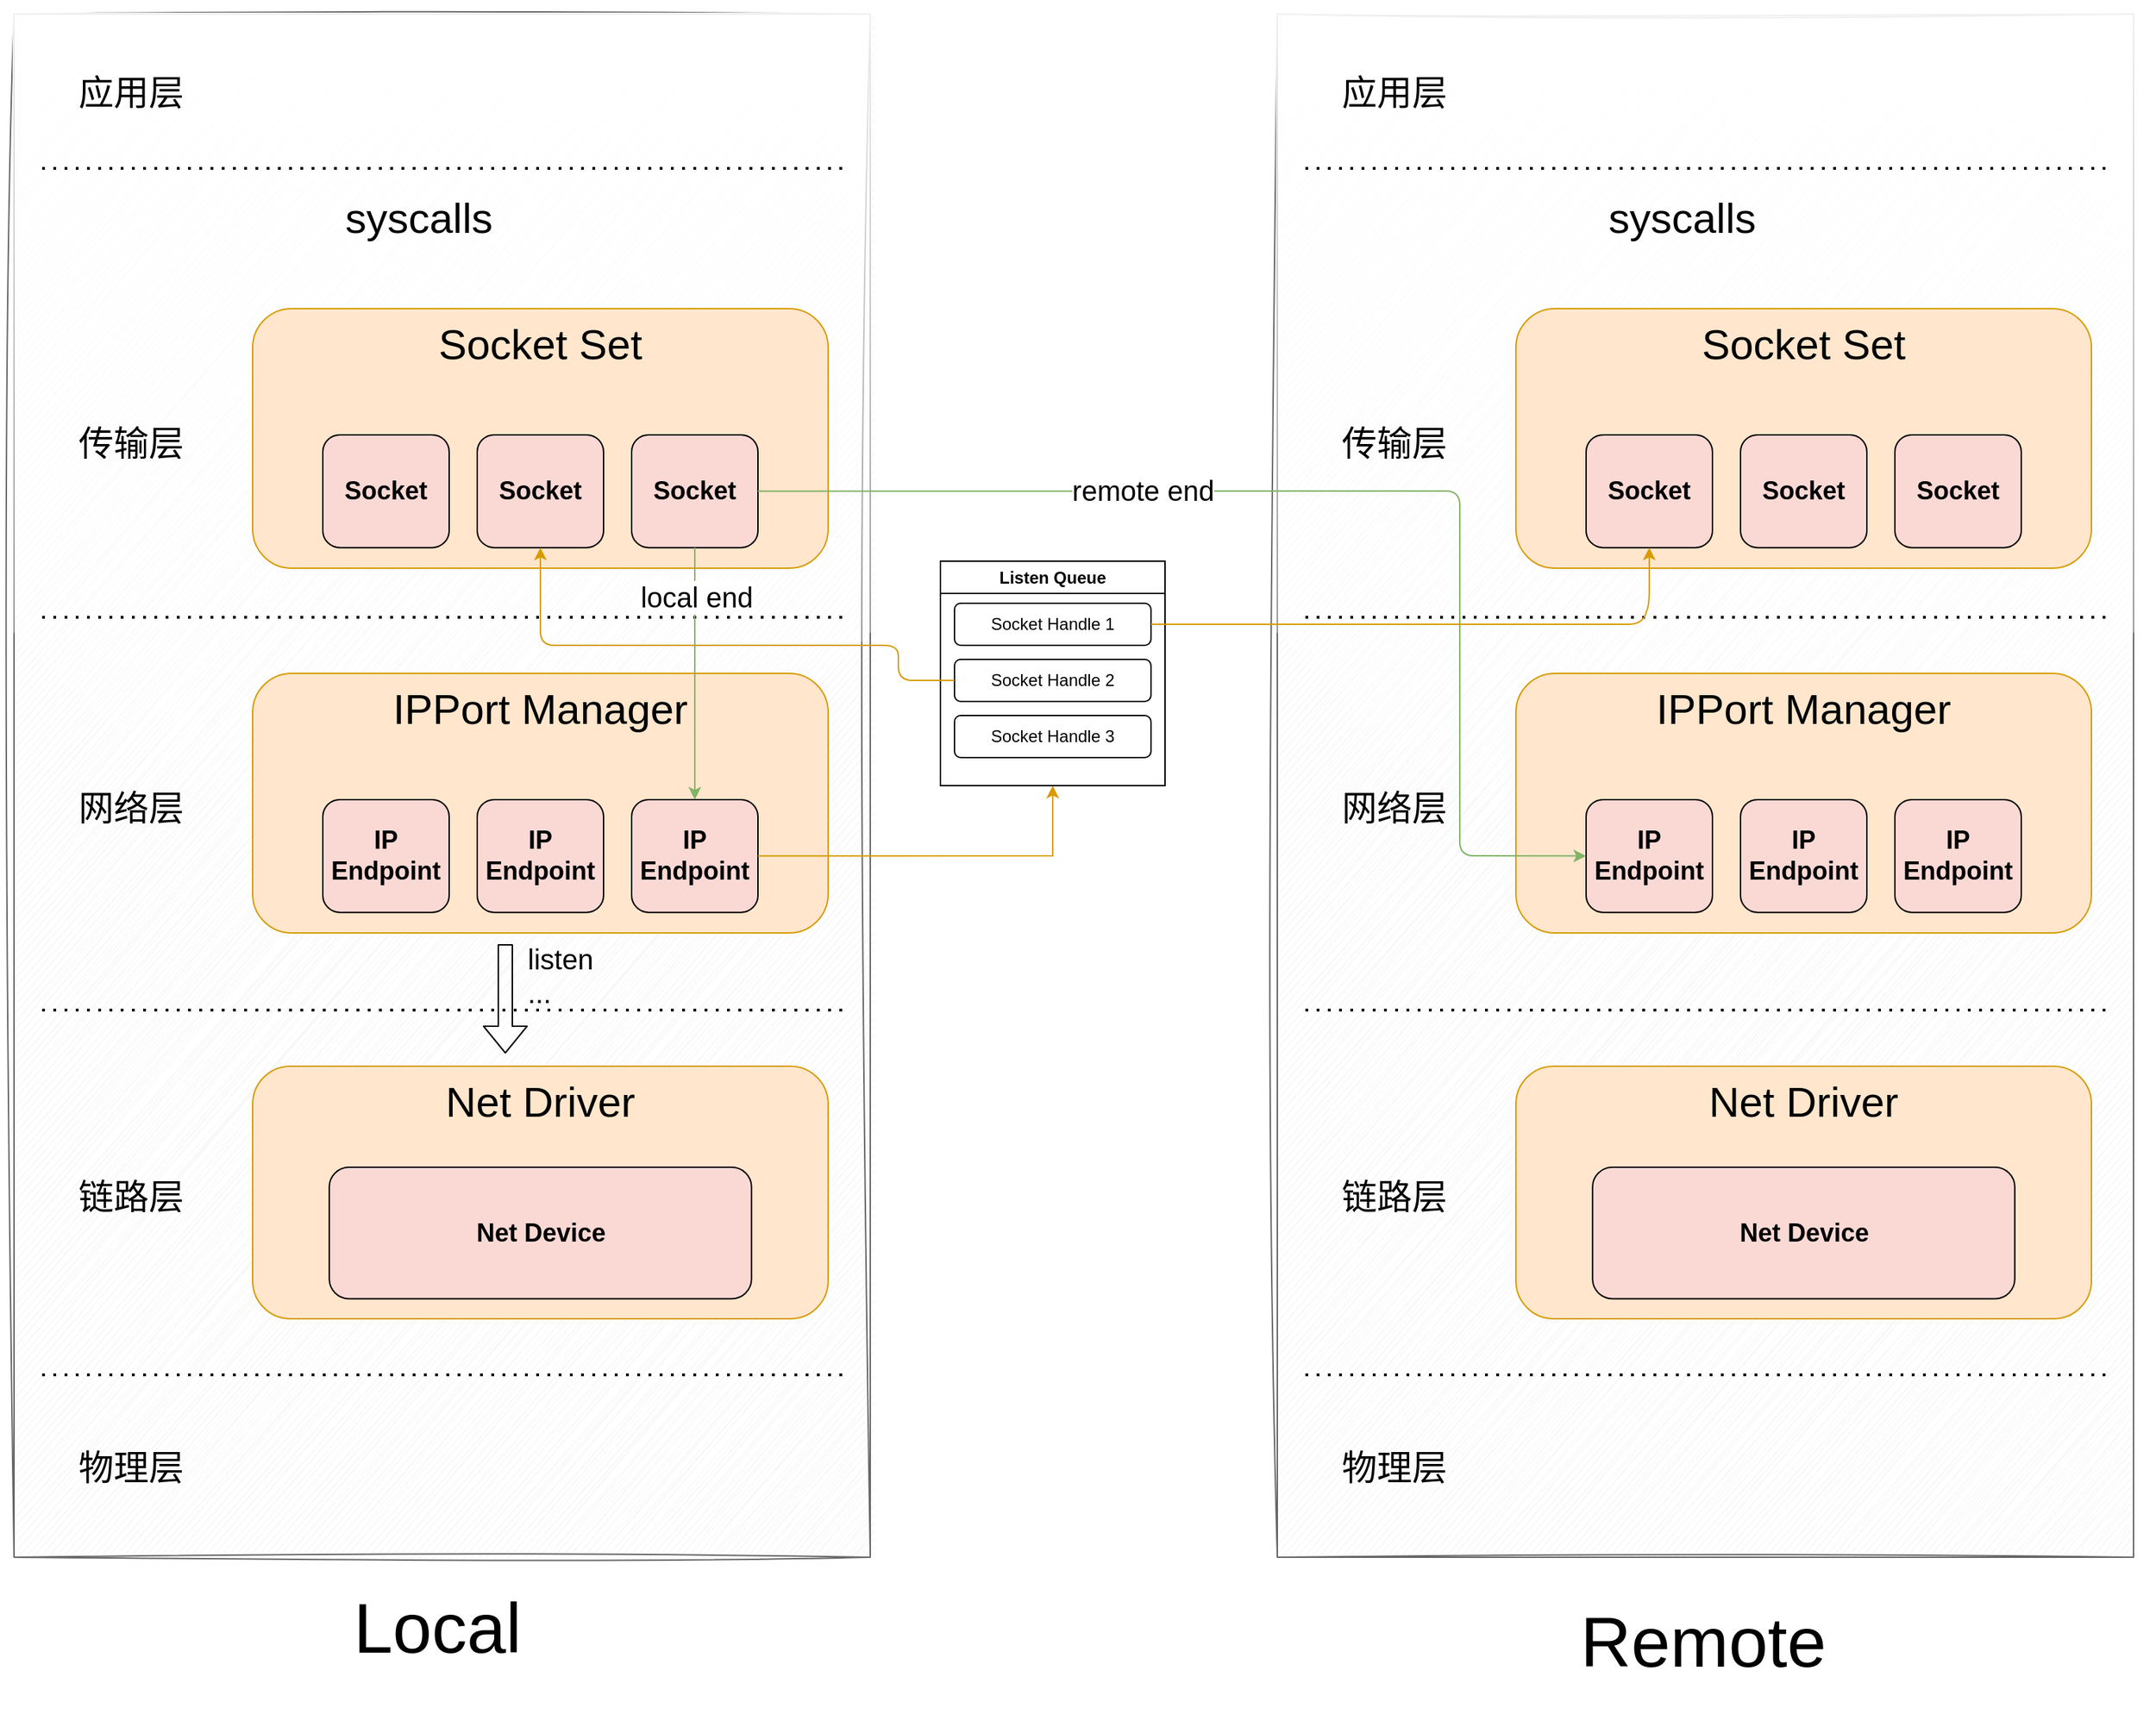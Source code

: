 <mxfile>
    <diagram id="Zyjt4p45oiKMfpCWewUb" name="第 1 页">
        <mxGraphModel dx="2384" dy="3940" grid="1" gridSize="10" guides="1" tooltips="1" connect="1" arrows="1" fold="1" page="1" pageScale="1" pageWidth="5000" pageHeight="2000" math="0" shadow="0">
            <root>
                <mxCell id="0"/>
                <mxCell id="1" parent="0"/>
                <mxCell id="84" value="" style="rounded=0;whiteSpace=wrap;html=1;strokeColor=none;" vertex="1" parent="1">
                    <mxGeometry x="130" y="-280" width="1535" height="1200" as="geometry"/>
                </mxCell>
                <mxCell id="42" value="" style="rounded=0;whiteSpace=wrap;html=1;fillColor=#f5f5f5;fontColor=#333333;strokeColor=#666666;sketch=1;curveFitting=1;jiggle=2;glass=1;" vertex="1" parent="1">
                    <mxGeometry x="1040" y="-270" width="610" height="1100" as="geometry"/>
                </mxCell>
                <mxCell id="11" value="" style="rounded=0;whiteSpace=wrap;html=1;fillColor=#f5f5f5;fontColor=#333333;strokeColor=#666666;sketch=1;curveFitting=1;jiggle=2;glass=1;" vertex="1" parent="1">
                    <mxGeometry x="140" y="-270" width="610" height="1100" as="geometry"/>
                </mxCell>
                <mxCell id="6" value="Net Driver" style="group;fillColor=#ffe6cc;strokeColor=#d79b00;fontSize=30;rounded=1;" vertex="1" connectable="0" parent="1">
                    <mxGeometry x="310" y="480" width="410" height="180" as="geometry"/>
                </mxCell>
                <mxCell id="7" value="&lt;b style=&quot;&quot;&gt;&lt;font color=&quot;#000000&quot; style=&quot;font-size: 18px;&quot;&gt;Net Device&lt;/font&gt;&lt;/b&gt;" style="rounded=1;whiteSpace=wrap;html=1;fillColor=#fad9d5;strokeColor=#000000;direction=east;flipV=0;fontSize=14;" vertex="1" parent="6">
                    <mxGeometry x="54.61" y="72" width="300.78" height="93.717" as="geometry"/>
                </mxCell>
                <mxCell id="9" value="" style="endArrow=none;dashed=1;html=1;dashPattern=1 3;strokeWidth=2;" edge="1" parent="1">
                    <mxGeometry width="50" height="50" relative="1" as="geometry">
                        <mxPoint x="160" y="440" as="sourcePoint"/>
                        <mxPoint x="730" y="440" as="targetPoint"/>
                    </mxGeometry>
                </mxCell>
                <mxCell id="10" value="&lt;font style=&quot;font-size: 25px;&quot;&gt;链路层&lt;/font&gt;" style="text;strokeColor=none;fillColor=none;align=left;verticalAlign=middle;spacingLeft=4;spacingRight=4;overflow=hidden;points=[[0,0.5],[1,0.5]];portConstraint=eastwest;rotatable=0;whiteSpace=wrap;html=1;" vertex="1" parent="1">
                    <mxGeometry x="180" y="555" width="100" height="30" as="geometry"/>
                </mxCell>
                <mxCell id="12" value="&lt;font style=&quot;font-size: 25px;&quot;&gt;网络层&lt;/font&gt;" style="text;strokeColor=none;fillColor=none;align=left;verticalAlign=middle;spacingLeft=4;spacingRight=4;overflow=hidden;points=[[0,0.5],[1,0.5]];portConstraint=eastwest;rotatable=0;whiteSpace=wrap;html=1;" vertex="1" parent="1">
                    <mxGeometry x="180" y="277.5" width="100" height="30" as="geometry"/>
                </mxCell>
                <mxCell id="13" value="IPPort Manager" style="group;fillColor=#ffe6cc;strokeColor=#d79b00;fontSize=30;rounded=1;" vertex="1" connectable="0" parent="1">
                    <mxGeometry x="310" y="200" width="410" height="185" as="geometry"/>
                </mxCell>
                <mxCell id="14" value="&lt;b style=&quot;&quot;&gt;&lt;font color=&quot;#000000&quot; style=&quot;font-size: 18px;&quot;&gt;IP Endpoint&lt;/font&gt;&lt;/b&gt;" style="rounded=1;whiteSpace=wrap;html=1;fillColor=#fad9d5;strokeColor=#000000;direction=east;flipV=0;fontSize=14;" vertex="1" parent="13">
                    <mxGeometry x="50" y="90" width="90" height="80.32" as="geometry"/>
                </mxCell>
                <mxCell id="15" value="&lt;b style=&quot;&quot;&gt;&lt;font color=&quot;#000000&quot; style=&quot;font-size: 18px;&quot;&gt;IP Endpoint&lt;/font&gt;&lt;/b&gt;" style="rounded=1;whiteSpace=wrap;html=1;fillColor=#fad9d5;strokeColor=#000000;direction=east;flipV=0;fontSize=14;" vertex="1" parent="13">
                    <mxGeometry x="160" y="90" width="90" height="80.32" as="geometry"/>
                </mxCell>
                <mxCell id="16" value="&lt;b style=&quot;&quot;&gt;&lt;font color=&quot;#000000&quot; style=&quot;font-size: 18px;&quot;&gt;IP Endpoint&lt;/font&gt;&lt;/b&gt;" style="rounded=1;whiteSpace=wrap;html=1;fillColor=#fad9d5;strokeColor=#000000;direction=east;flipV=0;fontSize=14;" vertex="1" parent="13">
                    <mxGeometry x="270" y="90" width="90" height="80.32" as="geometry"/>
                </mxCell>
                <mxCell id="17" value="" style="endArrow=none;dashed=1;html=1;dashPattern=1 3;strokeWidth=2;" edge="1" parent="1">
                    <mxGeometry width="50" height="50" relative="1" as="geometry">
                        <mxPoint x="160" y="160" as="sourcePoint"/>
                        <mxPoint x="730" y="160" as="targetPoint"/>
                    </mxGeometry>
                </mxCell>
                <mxCell id="23" value="&lt;font style=&quot;font-size: 25px;&quot;&gt;传输层&lt;/font&gt;" style="text;strokeColor=none;fillColor=none;align=left;verticalAlign=middle;spacingLeft=4;spacingRight=4;overflow=hidden;points=[[0,0.5],[1,0.5]];portConstraint=eastwest;rotatable=0;whiteSpace=wrap;html=1;" vertex="1" parent="1">
                    <mxGeometry x="180" y="17.5" width="100" height="30" as="geometry"/>
                </mxCell>
                <mxCell id="24" value="Socket Set" style="group;fillColor=#ffe6cc;strokeColor=#d79b00;fontSize=30;rounded=1;" vertex="1" connectable="0" parent="1">
                    <mxGeometry x="310" y="-60" width="410" height="185" as="geometry"/>
                </mxCell>
                <mxCell id="25" value="&lt;b style=&quot;&quot;&gt;&lt;font color=&quot;#000000&quot; style=&quot;font-size: 18px;&quot;&gt;Socket&lt;/font&gt;&lt;/b&gt;" style="rounded=1;whiteSpace=wrap;html=1;fillColor=#fad9d5;strokeColor=#000000;direction=east;flipV=0;fontSize=14;" vertex="1" parent="24">
                    <mxGeometry x="50" y="90" width="90" height="80.32" as="geometry"/>
                </mxCell>
                <mxCell id="26" value="&lt;b&gt;&lt;font style=&quot;font-size: 18px;&quot;&gt;Socket&lt;/font&gt;&lt;/b&gt;" style="rounded=1;whiteSpace=wrap;html=1;fillColor=#fad9d5;strokeColor=#000000;direction=east;flipV=0;fontSize=14;" vertex="1" parent="24">
                    <mxGeometry x="160" y="90" width="90" height="80.32" as="geometry"/>
                </mxCell>
                <mxCell id="27" value="&lt;b&gt;&lt;font style=&quot;font-size: 18px;&quot;&gt;Socket&lt;/font&gt;&lt;/b&gt;" style="rounded=1;whiteSpace=wrap;html=1;fillColor=#fad9d5;strokeColor=#000000;direction=east;flipV=0;fontSize=14;" vertex="1" parent="24">
                    <mxGeometry x="270" y="90" width="90" height="80.32" as="geometry"/>
                </mxCell>
                <mxCell id="28" value="" style="endArrow=none;dashed=1;html=1;dashPattern=1 3;strokeWidth=2;" edge="1" parent="1">
                    <mxGeometry width="50" height="50" relative="1" as="geometry">
                        <mxPoint x="160" y="-160" as="sourcePoint"/>
                        <mxPoint x="730" y="-160" as="targetPoint"/>
                    </mxGeometry>
                </mxCell>
                <mxCell id="29" value="" style="endArrow=none;dashed=1;html=1;dashPattern=1 3;strokeWidth=2;" edge="1" parent="1">
                    <mxGeometry width="50" height="50" relative="1" as="geometry">
                        <mxPoint x="160" y="700" as="sourcePoint"/>
                        <mxPoint x="730" y="700" as="targetPoint"/>
                    </mxGeometry>
                </mxCell>
                <mxCell id="31" value="&lt;font style=&quot;font-size: 25px;&quot;&gt;物理层&lt;/font&gt;" style="text;strokeColor=none;fillColor=none;align=left;verticalAlign=middle;spacingLeft=4;spacingRight=4;overflow=hidden;points=[[0,0.5],[1,0.5]];portConstraint=eastwest;rotatable=0;whiteSpace=wrap;html=1;" vertex="1" parent="1">
                    <mxGeometry x="180" y="740" width="90" height="50" as="geometry"/>
                </mxCell>
                <mxCell id="32" value="&lt;font style=&quot;font-size: 30px;&quot;&gt;syscalls&lt;/font&gt;" style="text;strokeColor=none;fillColor=none;align=left;verticalAlign=middle;spacingLeft=4;spacingRight=4;overflow=hidden;points=[[0,0.5],[1,0.5]];portConstraint=eastwest;rotatable=0;whiteSpace=wrap;html=1;" vertex="1" parent="1">
                    <mxGeometry x="370" y="-150" width="150" height="50" as="geometry"/>
                </mxCell>
                <mxCell id="33" value="&lt;font style=&quot;font-size: 25px;&quot;&gt;应用层&lt;/font&gt;" style="text;strokeColor=none;fillColor=none;align=left;verticalAlign=middle;spacingLeft=4;spacingRight=4;overflow=hidden;points=[[0,0.5],[1,0.5]];portConstraint=eastwest;rotatable=0;whiteSpace=wrap;html=1;" vertex="1" parent="1">
                    <mxGeometry x="180" y="-240" width="150" height="50" as="geometry"/>
                </mxCell>
                <mxCell id="35" value="Listen Queue" style="swimlane;whiteSpace=wrap;html=1;" vertex="1" parent="1">
                    <mxGeometry x="800" y="120" width="160" height="160" as="geometry"/>
                </mxCell>
                <mxCell id="36" value="Socket Handle 1" style="rounded=1;whiteSpace=wrap;html=1;" vertex="1" parent="35">
                    <mxGeometry x="10" y="30" width="140" height="30" as="geometry"/>
                </mxCell>
                <mxCell id="37" value="Socket Handle 2" style="rounded=1;whiteSpace=wrap;html=1;" vertex="1" parent="35">
                    <mxGeometry x="10" y="70" width="140" height="30" as="geometry"/>
                </mxCell>
                <mxCell id="38" value="Socket Handle 3" style="rounded=1;whiteSpace=wrap;html=1;" vertex="1" parent="35">
                    <mxGeometry x="10" y="110" width="140" height="30" as="geometry"/>
                </mxCell>
                <mxCell id="39" style="edgeStyle=none;html=1;entryX=0.5;entryY=1;entryDx=0;entryDy=0;rounded=0;curved=0;fillColor=#ffe6cc;strokeColor=#d79b00;" edge="1" parent="1" source="16" target="35">
                    <mxGeometry relative="1" as="geometry">
                        <Array as="points">
                            <mxPoint x="880" y="330"/>
                        </Array>
                    </mxGeometry>
                </mxCell>
                <mxCell id="41" style="edgeStyle=none;html=1;entryX=0.5;entryY=1;entryDx=0;entryDy=0;fillColor=#ffe6cc;strokeColor=#d79b00;" edge="1" parent="1" source="37" target="26">
                    <mxGeometry relative="1" as="geometry">
                        <Array as="points">
                            <mxPoint x="770" y="205"/>
                            <mxPoint x="770" y="180"/>
                            <mxPoint x="660" y="180"/>
                            <mxPoint x="515" y="180"/>
                        </Array>
                    </mxGeometry>
                </mxCell>
                <mxCell id="43" value="Net Driver" style="group;fillColor=#ffe6cc;strokeColor=#d79b00;fontSize=30;rounded=1;" vertex="1" connectable="0" parent="1">
                    <mxGeometry x="1210" y="480" width="410" height="180" as="geometry"/>
                </mxCell>
                <mxCell id="44" value="&lt;b style=&quot;&quot;&gt;&lt;font color=&quot;#000000&quot; style=&quot;font-size: 18px;&quot;&gt;Net Device&lt;/font&gt;&lt;/b&gt;" style="rounded=1;whiteSpace=wrap;html=1;fillColor=#fad9d5;strokeColor=#000000;direction=east;flipV=0;fontSize=14;" vertex="1" parent="43">
                    <mxGeometry x="54.61" y="72" width="300.78" height="93.717" as="geometry"/>
                </mxCell>
                <mxCell id="45" value="" style="endArrow=none;dashed=1;html=1;dashPattern=1 3;strokeWidth=2;" edge="1" parent="1">
                    <mxGeometry width="50" height="50" relative="1" as="geometry">
                        <mxPoint x="1060" y="440" as="sourcePoint"/>
                        <mxPoint x="1630" y="440" as="targetPoint"/>
                    </mxGeometry>
                </mxCell>
                <mxCell id="46" value="&lt;font style=&quot;font-size: 25px;&quot;&gt;链路层&lt;/font&gt;" style="text;strokeColor=none;fillColor=none;align=left;verticalAlign=middle;spacingLeft=4;spacingRight=4;overflow=hidden;points=[[0,0.5],[1,0.5]];portConstraint=eastwest;rotatable=0;whiteSpace=wrap;html=1;" vertex="1" parent="1">
                    <mxGeometry x="1080" y="555" width="100" height="30" as="geometry"/>
                </mxCell>
                <mxCell id="47" value="&lt;font style=&quot;font-size: 25px;&quot;&gt;网络层&lt;/font&gt;" style="text;strokeColor=none;fillColor=none;align=left;verticalAlign=middle;spacingLeft=4;spacingRight=4;overflow=hidden;points=[[0,0.5],[1,0.5]];portConstraint=eastwest;rotatable=0;whiteSpace=wrap;html=1;" vertex="1" parent="1">
                    <mxGeometry x="1080" y="277.5" width="100" height="30" as="geometry"/>
                </mxCell>
                <mxCell id="48" value="IPPort Manager" style="group;fillColor=#ffe6cc;strokeColor=#d79b00;fontSize=30;rounded=1;" vertex="1" connectable="0" parent="1">
                    <mxGeometry x="1210" y="200" width="410" height="185" as="geometry"/>
                </mxCell>
                <mxCell id="49" value="&lt;b style=&quot;&quot;&gt;&lt;font color=&quot;#000000&quot; style=&quot;font-size: 18px;&quot;&gt;IP Endpoint&lt;/font&gt;&lt;/b&gt;" style="rounded=1;whiteSpace=wrap;html=1;fillColor=#fad9d5;strokeColor=#000000;direction=east;flipV=0;fontSize=14;" vertex="1" parent="48">
                    <mxGeometry x="50" y="90" width="90" height="80.32" as="geometry"/>
                </mxCell>
                <mxCell id="50" value="&lt;b style=&quot;&quot;&gt;&lt;font color=&quot;#000000&quot; style=&quot;font-size: 18px;&quot;&gt;IP Endpoint&lt;/font&gt;&lt;/b&gt;" style="rounded=1;whiteSpace=wrap;html=1;fillColor=#fad9d5;strokeColor=#000000;direction=east;flipV=0;fontSize=14;" vertex="1" parent="48">
                    <mxGeometry x="160" y="90" width="90" height="80.32" as="geometry"/>
                </mxCell>
                <mxCell id="51" value="&lt;b style=&quot;&quot;&gt;&lt;font color=&quot;#000000&quot; style=&quot;font-size: 18px;&quot;&gt;IP Endpoint&lt;/font&gt;&lt;/b&gt;" style="rounded=1;whiteSpace=wrap;html=1;fillColor=#fad9d5;strokeColor=#000000;direction=east;flipV=0;fontSize=14;" vertex="1" parent="48">
                    <mxGeometry x="270" y="90" width="90" height="80.32" as="geometry"/>
                </mxCell>
                <mxCell id="52" value="" style="endArrow=none;dashed=1;html=1;dashPattern=1 3;strokeWidth=2;" edge="1" parent="1">
                    <mxGeometry width="50" height="50" relative="1" as="geometry">
                        <mxPoint x="1060" y="160" as="sourcePoint"/>
                        <mxPoint x="1630" y="160" as="targetPoint"/>
                    </mxGeometry>
                </mxCell>
                <mxCell id="53" value="&lt;font style=&quot;font-size: 25px;&quot;&gt;传输层&lt;/font&gt;" style="text;strokeColor=none;fillColor=none;align=left;verticalAlign=middle;spacingLeft=4;spacingRight=4;overflow=hidden;points=[[0,0.5],[1,0.5]];portConstraint=eastwest;rotatable=0;whiteSpace=wrap;html=1;" vertex="1" parent="1">
                    <mxGeometry x="1080" y="17.5" width="100" height="30" as="geometry"/>
                </mxCell>
                <mxCell id="54" value="Socket Set" style="group;fillColor=#ffe6cc;strokeColor=#d79b00;fontSize=30;rounded=1;" vertex="1" connectable="0" parent="1">
                    <mxGeometry x="1210" y="-60" width="410" height="185" as="geometry"/>
                </mxCell>
                <mxCell id="55" value="&lt;b style=&quot;&quot;&gt;&lt;font color=&quot;#000000&quot; style=&quot;font-size: 18px;&quot;&gt;Socket&lt;/font&gt;&lt;/b&gt;" style="rounded=1;whiteSpace=wrap;html=1;fillColor=#fad9d5;strokeColor=#000000;direction=east;flipV=0;fontSize=14;" vertex="1" parent="54">
                    <mxGeometry x="50" y="90" width="90" height="80.32" as="geometry"/>
                </mxCell>
                <mxCell id="56" value="&lt;b&gt;&lt;font style=&quot;font-size: 18px;&quot;&gt;Socket&lt;/font&gt;&lt;/b&gt;" style="rounded=1;whiteSpace=wrap;html=1;fillColor=#fad9d5;strokeColor=#000000;direction=east;flipV=0;fontSize=14;" vertex="1" parent="54">
                    <mxGeometry x="160" y="90" width="90" height="80.32" as="geometry"/>
                </mxCell>
                <mxCell id="57" value="&lt;b&gt;&lt;font style=&quot;font-size: 18px;&quot;&gt;Socket&lt;/font&gt;&lt;/b&gt;" style="rounded=1;whiteSpace=wrap;html=1;fillColor=#fad9d5;strokeColor=#000000;direction=east;flipV=0;fontSize=14;" vertex="1" parent="54">
                    <mxGeometry x="270" y="90" width="90" height="80.32" as="geometry"/>
                </mxCell>
                <mxCell id="58" value="" style="endArrow=none;dashed=1;html=1;dashPattern=1 3;strokeWidth=2;" edge="1" parent="1">
                    <mxGeometry width="50" height="50" relative="1" as="geometry">
                        <mxPoint x="1060" y="-160" as="sourcePoint"/>
                        <mxPoint x="1630" y="-160" as="targetPoint"/>
                    </mxGeometry>
                </mxCell>
                <mxCell id="59" value="" style="endArrow=none;dashed=1;html=1;dashPattern=1 3;strokeWidth=2;" edge="1" parent="1">
                    <mxGeometry width="50" height="50" relative="1" as="geometry">
                        <mxPoint x="1060" y="700" as="sourcePoint"/>
                        <mxPoint x="1630" y="700" as="targetPoint"/>
                    </mxGeometry>
                </mxCell>
                <mxCell id="60" value="&lt;font style=&quot;font-size: 25px;&quot;&gt;物理层&lt;/font&gt;" style="text;strokeColor=none;fillColor=none;align=left;verticalAlign=middle;spacingLeft=4;spacingRight=4;overflow=hidden;points=[[0,0.5],[1,0.5]];portConstraint=eastwest;rotatable=0;whiteSpace=wrap;html=1;" vertex="1" parent="1">
                    <mxGeometry x="1080" y="740" width="90" height="50" as="geometry"/>
                </mxCell>
                <mxCell id="61" value="&lt;font style=&quot;font-size: 30px;&quot;&gt;syscalls&lt;/font&gt;" style="text;strokeColor=none;fillColor=none;align=left;verticalAlign=middle;spacingLeft=4;spacingRight=4;overflow=hidden;points=[[0,0.5],[1,0.5]];portConstraint=eastwest;rotatable=0;whiteSpace=wrap;html=1;" vertex="1" parent="1">
                    <mxGeometry x="1270" y="-150" width="150" height="50" as="geometry"/>
                </mxCell>
                <mxCell id="62" value="&lt;font style=&quot;font-size: 25px;&quot;&gt;应用层&lt;/font&gt;" style="text;strokeColor=none;fillColor=none;align=left;verticalAlign=middle;spacingLeft=4;spacingRight=4;overflow=hidden;points=[[0,0.5],[1,0.5]];portConstraint=eastwest;rotatable=0;whiteSpace=wrap;html=1;" vertex="1" parent="1">
                    <mxGeometry x="1080" y="-240" width="150" height="50" as="geometry"/>
                </mxCell>
                <mxCell id="70" value="&lt;font style=&quot;font-size: 50px;&quot;&gt;Local&lt;/font&gt;" style="text;strokeColor=none;fillColor=none;align=left;verticalAlign=middle;spacingLeft=4;spacingRight=4;overflow=hidden;points=[[0,0.5],[1,0.5]];portConstraint=eastwest;rotatable=0;whiteSpace=wrap;html=1;" vertex="1" parent="1">
                    <mxGeometry x="376.25" y="820" width="137.5" height="120" as="geometry"/>
                </mxCell>
                <mxCell id="71" value="&lt;font style=&quot;font-size: 50px;&quot;&gt;Remote&lt;/font&gt;" style="text;strokeColor=none;fillColor=none;align=left;verticalAlign=middle;spacingLeft=4;spacingRight=4;overflow=hidden;points=[[0,0.5],[1,0.5]];portConstraint=eastwest;rotatable=0;whiteSpace=wrap;html=1;" vertex="1" parent="1">
                    <mxGeometry x="1250" y="830" width="190" height="120" as="geometry"/>
                </mxCell>
                <mxCell id="72" style="edgeStyle=none;html=1;entryX=0;entryY=0.5;entryDx=0;entryDy=0;fillColor=#d5e8d4;strokeColor=#82b366;" edge="1" parent="1" source="27" target="49">
                    <mxGeometry relative="1" as="geometry">
                        <Array as="points">
                            <mxPoint x="1170" y="70"/>
                            <mxPoint x="1170" y="330"/>
                        </Array>
                    </mxGeometry>
                </mxCell>
                <mxCell id="73" value="&lt;font style=&quot;font-size: 20px;&quot;&gt;remote end&lt;/font&gt;" style="edgeLabel;html=1;align=center;verticalAlign=middle;resizable=0;points=[];" vertex="1" connectable="0" parent="72">
                    <mxGeometry x="-0.355" y="1" relative="1" as="geometry">
                        <mxPoint as="offset"/>
                    </mxGeometry>
                </mxCell>
                <mxCell id="40" style="edgeStyle=none;html=1;entryX=0.5;entryY=1;entryDx=0;entryDy=0;exitX=1;exitY=0.5;exitDx=0;exitDy=0;fillColor=#ffe6cc;strokeColor=#d79b00;" edge="1" parent="1" source="36" target="55">
                    <mxGeometry relative="1" as="geometry">
                        <Array as="points">
                            <mxPoint x="1300" y="165"/>
                            <mxPoint x="1305" y="150"/>
                        </Array>
                    </mxGeometry>
                </mxCell>
                <mxCell id="74" style="edgeStyle=none;html=1;entryX=0.5;entryY=0;entryDx=0;entryDy=0;fillColor=#d5e8d4;strokeColor=#82b366;" edge="1" parent="1" source="27" target="16">
                    <mxGeometry relative="1" as="geometry"/>
                </mxCell>
                <mxCell id="75" value="&lt;font style=&quot;font-size: 20px;&quot;&gt;local end&lt;/font&gt;" style="edgeLabel;html=1;align=center;verticalAlign=middle;resizable=0;points=[];" vertex="1" connectable="0" parent="74">
                    <mxGeometry x="-0.624" y="1" relative="1" as="geometry">
                        <mxPoint as="offset"/>
                    </mxGeometry>
                </mxCell>
                <mxCell id="76" value="" style="shape=flexArrow;endArrow=classic;html=1;" edge="1" parent="1">
                    <mxGeometry width="50" height="50" relative="1" as="geometry">
                        <mxPoint x="490" y="393" as="sourcePoint"/>
                        <mxPoint x="490" y="471" as="targetPoint"/>
                    </mxGeometry>
                </mxCell>
                <mxCell id="78" value="&lt;font style=&quot;font-size: 20px;&quot;&gt;listen&lt;/font&gt;&lt;div&gt;&lt;font style=&quot;font-size: 20px;&quot;&gt;...&lt;/font&gt;&lt;/div&gt;" style="text;strokeColor=none;fillColor=none;align=left;verticalAlign=middle;spacingLeft=4;spacingRight=4;overflow=hidden;points=[[0,0.5],[1,0.5]];portConstraint=eastwest;rotatable=0;whiteSpace=wrap;html=1;" vertex="1" parent="1">
                    <mxGeometry x="500" y="385" width="80" height="60" as="geometry"/>
                </mxCell>
            </root>
        </mxGraphModel>
    </diagram>
</mxfile>